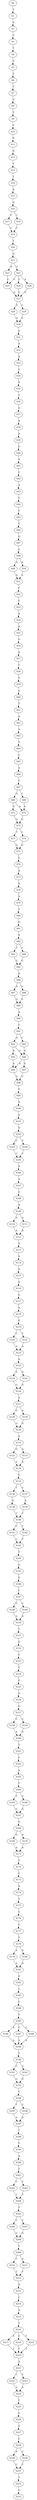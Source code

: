 strict digraph  {
	S0 -> S1 [ label = T ];
	S1 -> S2 [ label = G ];
	S2 -> S3 [ label = C ];
	S3 -> S4 [ label = T ];
	S4 -> S5 [ label = C ];
	S5 -> S6 [ label = T ];
	S6 -> S7 [ label = T ];
	S7 -> S8 [ label = C ];
	S8 -> S9 [ label = T ];
	S9 -> S10 [ label = C ];
	S10 -> S11 [ label = G ];
	S11 -> S12 [ label = G ];
	S12 -> S13 [ label = T ];
	S13 -> S14 [ label = T ];
	S14 -> S15 [ label = A ];
	S15 -> S16 [ label = G ];
	S16 -> S17 [ label = C ];
	S16 -> S18 [ label = T ];
	S17 -> S19 [ label = C ];
	S18 -> S19 [ label = C ];
	S19 -> S20 [ label = T ];
	S20 -> S21 [ label = G ];
	S21 -> S22 [ label = G ];
	S21 -> S23 [ label = A ];
	S22 -> S24 [ label = T ];
	S22 -> S25 [ label = C ];
	S22 -> S26 [ label = A ];
	S23 -> S25 [ label = C ];
	S24 -> S27 [ label = G ];
	S25 -> S27 [ label = G ];
	S26 -> S27 [ label = G ];
	S27 -> S28 [ label = A ];
	S27 -> S29 [ label = C ];
	S28 -> S30 [ label = G ];
	S29 -> S30 [ label = G ];
	S30 -> S31 [ label = G ];
	S31 -> S32 [ label = A ];
	S32 -> S33 [ label = A ];
	S33 -> S34 [ label = G ];
	S34 -> S35 [ label = A ];
	S35 -> S36 [ label = T ];
	S36 -> S37 [ label = A ];
	S37 -> S38 [ label = A ];
	S38 -> S39 [ label = A ];
	S39 -> S40 [ label = G ];
	S40 -> S41 [ label = A ];
	S41 -> S42 [ label = C ];
	S42 -> S43 [ label = A ];
	S43 -> S44 [ label = T ];
	S44 -> S45 [ label = T ];
	S45 -> S46 [ label = T ];
	S46 -> S47 [ label = G ];
	S47 -> S48 [ label = C ];
	S48 -> S49 [ label = G ];
	S48 -> S50 [ label = A ];
	S49 -> S51 [ label = A ];
	S50 -> S51 [ label = A ];
	S51 -> S52 [ label = C ];
	S52 -> S53 [ label = C ];
	S53 -> S54 [ label = A ];
	S54 -> S55 [ label = A ];
	S55 -> S56 [ label = G ];
	S56 -> S57 [ label = A ];
	S57 -> S58 [ label = T ];
	S58 -> S59 [ label = G ];
	S59 -> S60 [ label = G ];
	S60 -> S61 [ label = T ];
	S61 -> S62 [ label = A ];
	S62 -> S63 [ label = A ];
	S63 -> S64 [ label = T ];
	S64 -> S65 [ label = C ];
	S65 -> S66 [ label = A ];
	S66 -> S67 [ label = C ];
	S67 -> S68 [ label = G ];
	S67 -> S69 [ label = C ];
	S68 -> S70 [ label = A ];
	S68 -> S71 [ label = G ];
	S69 -> S70 [ label = A ];
	S70 -> S72 [ label = G ];
	S71 -> S72 [ label = G ];
	S72 -> S73 [ label = T ];
	S72 -> S74 [ label = C ];
	S73 -> S75 [ label = G ];
	S74 -> S75 [ label = G ];
	S75 -> S76 [ label = G ];
	S76 -> S77 [ label = A ];
	S77 -> S78 [ label = A ];
	S78 -> S79 [ label = A ];
	S79 -> S80 [ label = T ];
	S80 -> S81 [ label = G ];
	S81 -> S82 [ label = A ];
	S82 -> S83 [ label = T ];
	S82 -> S84 [ label = C ];
	S83 -> S85 [ label = G ];
	S84 -> S85 [ label = G ];
	S85 -> S86 [ label = A ];
	S86 -> S87 [ label = A ];
	S86 -> S88 [ label = G ];
	S87 -> S89 [ label = G ];
	S88 -> S89 [ label = G ];
	S89 -> S90 [ label = A ];
	S90 -> S91 [ label = C ];
	S91 -> S92 [ label = A ];
	S91 -> S93 [ label = C ];
	S92 -> S94 [ label = G ];
	S92 -> S95 [ label = A ];
	S93 -> S94 [ label = G ];
	S94 -> S96 [ label = A ];
	S94 -> S97 [ label = G ];
	S95 -> S96 [ label = A ];
	S96 -> S98 [ label = G ];
	S97 -> S98 [ label = G ];
	S98 -> S99 [ label = G ];
	S99 -> S100 [ label = A ];
	S100 -> S101 [ label = G ];
	S101 -> S102 [ label = G ];
	S102 -> S103 [ label = C ];
	S102 -> S104 [ label = T ];
	S103 -> S105 [ label = C ];
	S104 -> S105 [ label = C ];
	S105 -> S106 [ label = A ];
	S106 -> S107 [ label = A ];
	S107 -> S108 [ label = G ];
	S108 -> S109 [ label = A ];
	S109 -> S110 [ label = A ];
	S109 -> S111 [ label = G ];
	S110 -> S112 [ label = A ];
	S111 -> S112 [ label = A ];
	S112 -> S113 [ label = A ];
	S113 -> S114 [ label = A ];
	S114 -> S115 [ label = G ];
	S115 -> S116 [ label = A ];
	S116 -> S117 [ label = G ];
	S117 -> S118 [ label = A ];
	S118 -> S119 [ label = G ];
	S119 -> S120 [ label = C ];
	S119 -> S121 [ label = T ];
	S120 -> S122 [ label = A ];
	S121 -> S122 [ label = A ];
	S122 -> S123 [ label = A ];
	S123 -> S124 [ label = A ];
	S123 -> S125 [ label = G ];
	S124 -> S126 [ label = G ];
	S125 -> S126 [ label = G ];
	S126 -> S127 [ label = A ];
	S127 -> S128 [ label = G ];
	S127 -> S129 [ label = A ];
	S128 -> S130 [ label = G ];
	S129 -> S130 [ label = G ];
	S130 -> S131 [ label = A ];
	S131 -> S132 [ label = G ];
	S131 -> S133 [ label = A ];
	S132 -> S134 [ label = A ];
	S133 -> S134 [ label = A ];
	S134 -> S135 [ label = G ];
	S135 -> S136 [ label = T ];
	S135 -> S137 [ label = C ];
	S136 -> S138 [ label = G ];
	S137 -> S139 [ label = A ];
	S138 -> S140 [ label = T ];
	S139 -> S140 [ label = T ];
	S140 -> S141 [ label = C ];
	S140 -> S142 [ label = T ];
	S141 -> S143 [ label = C ];
	S142 -> S143 [ label = C ];
	S143 -> S144 [ label = T ];
	S144 -> S145 [ label = G ];
	S145 -> S146 [ label = G ];
	S146 -> S147 [ label = C ];
	S147 -> S148 [ label = G ];
	S147 -> S149 [ label = C ];
	S148 -> S150 [ label = A ];
	S149 -> S150 [ label = A ];
	S150 -> S151 [ label = T ];
	S151 -> S152 [ label = G ];
	S152 -> S153 [ label = C ];
	S153 -> S154 [ label = T ];
	S154 -> S155 [ label = G ];
	S155 -> S156 [ label = G ];
	S156 -> S157 [ label = G ];
	S157 -> S158 [ label = G ];
	S157 -> S159 [ label = C ];
	S158 -> S160 [ label = A ];
	S159 -> S160 [ label = A ];
	S160 -> S161 [ label = T ];
	S161 -> S162 [ label = C ];
	S162 -> S163 [ label = A ];
	S163 -> S164 [ label = T ];
	S164 -> S165 [ label = T ];
	S164 -> S166 [ label = C ];
	S165 -> S167 [ label = G ];
	S166 -> S167 [ label = G ];
	S167 -> S168 [ label = G ];
	S168 -> S169 [ label = G ];
	S168 -> S170 [ label = A ];
	S169 -> S171 [ label = A ];
	S170 -> S171 [ label = A ];
	S171 -> S172 [ label = C ];
	S172 -> S173 [ label = C ];
	S173 -> S174 [ label = A ];
	S174 -> S175 [ label = T ];
	S175 -> S176 [ label = C ];
	S176 -> S177 [ label = C ];
	S177 -> S178 [ label = T ];
	S178 -> S179 [ label = A ];
	S178 -> S180 [ label = G ];
	S179 -> S181 [ label = A ];
	S180 -> S181 [ label = A ];
	S181 -> S182 [ label = A ];
	S182 -> S183 [ label = C ];
	S183 -> S184 [ label = C ];
	S184 -> S185 [ label = T ];
	S185 -> S186 [ label = A ];
	S185 -> S187 [ label = G ];
	S185 -> S188 [ label = C ];
	S186 -> S189 [ label = A ];
	S187 -> S189 [ label = A ];
	S188 -> S189 [ label = A ];
	S189 -> S190 [ label = T ];
	S190 -> S191 [ label = C ];
	S190 -> S192 [ label = T ];
	S191 -> S193 [ label = G ];
	S192 -> S193 [ label = G ];
	S193 -> S194 [ label = T ];
	S194 -> S195 [ label = T ];
	S194 -> S196 [ label = C ];
	S195 -> S197 [ label = A ];
	S196 -> S197 [ label = A ];
	S197 -> S198 [ label = T ];
	S198 -> S199 [ label = C ];
	S199 -> S200 [ label = A ];
	S200 -> S201 [ label = T ];
	S201 -> S202 [ label = C ];
	S201 -> S203 [ label = T ];
	S202 -> S204 [ label = T ];
	S203 -> S204 [ label = T ];
	S204 -> S205 [ label = T ];
	S205 -> S206 [ label = C ];
	S205 -> S207 [ label = T ];
	S206 -> S208 [ label = G ];
	S207 -> S208 [ label = G ];
	S208 -> S209 [ label = T ];
	S209 -> S210 [ label = C ];
	S209 -> S211 [ label = G ];
	S210 -> S212 [ label = T ];
	S211 -> S212 [ label = T ];
	S212 -> S213 [ label = A ];
	S213 -> S214 [ label = C ];
	S214 -> S215 [ label = A ];
	S215 -> S216 [ label = T ];
	S216 -> S217 [ label = A ];
	S216 -> S218 [ label = C ];
	S216 -> S219 [ label = T ];
	S217 -> S220 [ label = T ];
	S218 -> S220 [ label = T ];
	S219 -> S220 [ label = T ];
	S220 -> S221 [ label = A ];
	S221 -> S222 [ label = C ];
	S221 -> S223 [ label = T ];
	S222 -> S224 [ label = A ];
	S223 -> S224 [ label = A ];
	S224 -> S225 [ label = C ];
	S225 -> S226 [ label = C ];
	S226 -> S227 [ label = A ];
	S227 -> S228 [ label = C ];
	S228 -> S229 [ label = A ];
	S228 -> S230 [ label = C ];
	S229 -> S231 [ label = C ];
	S230 -> S231 [ label = C ];
	S231 -> S232 [ label = T ];
	S232 -> S233 [ label = G ];
}
